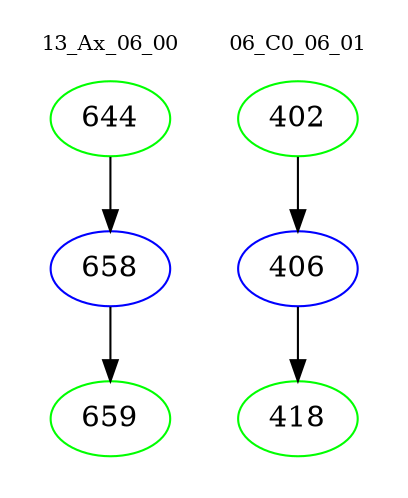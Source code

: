 digraph{
subgraph cluster_0 {
color = white
label = "13_Ax_06_00";
fontsize=10;
T0_644 [label="644", color="green"]
T0_644 -> T0_658 [color="black"]
T0_658 [label="658", color="blue"]
T0_658 -> T0_659 [color="black"]
T0_659 [label="659", color="green"]
}
subgraph cluster_1 {
color = white
label = "06_C0_06_01";
fontsize=10;
T1_402 [label="402", color="green"]
T1_402 -> T1_406 [color="black"]
T1_406 [label="406", color="blue"]
T1_406 -> T1_418 [color="black"]
T1_418 [label="418", color="green"]
}
}
